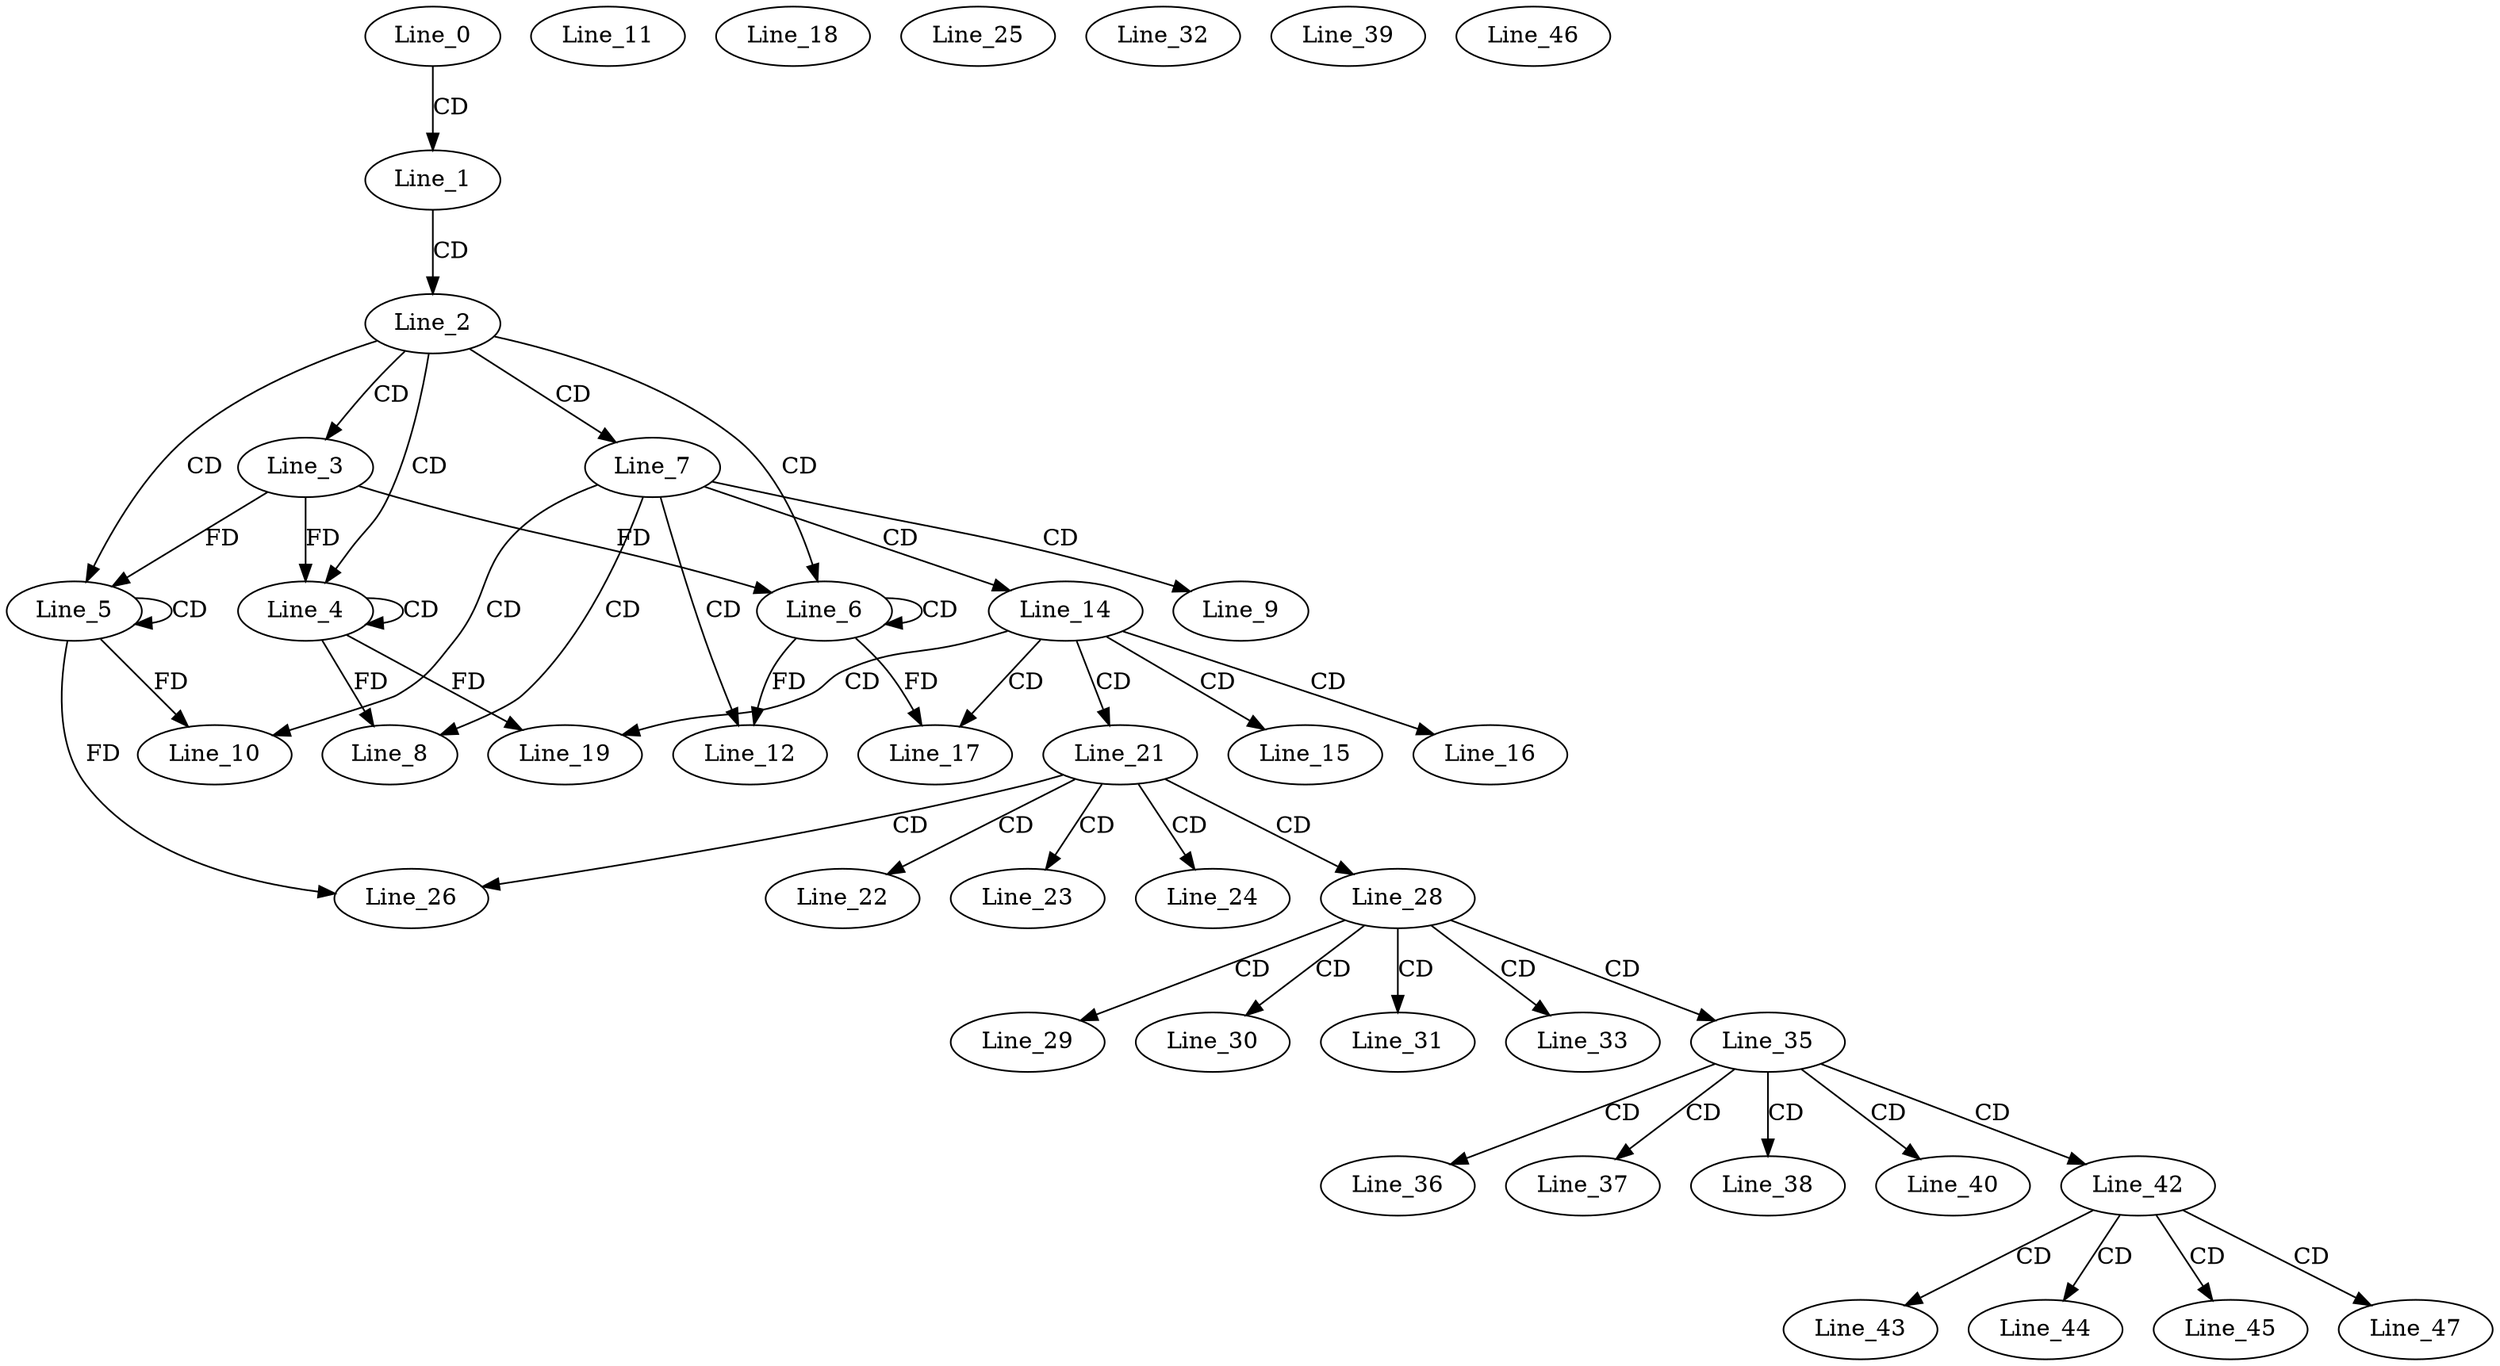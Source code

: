 digraph G {
  Line_0;
  Line_1;
  Line_2;
  Line_3;
  Line_4;
  Line_4;
  Line_5;
  Line_5;
  Line_6;
  Line_6;
  Line_7;
  Line_8;
  Line_9;
  Line_10;
  Line_11;
  Line_12;
  Line_14;
  Line_15;
  Line_16;
  Line_17;
  Line_18;
  Line_19;
  Line_21;
  Line_22;
  Line_23;
  Line_24;
  Line_25;
  Line_26;
  Line_28;
  Line_29;
  Line_30;
  Line_31;
  Line_32;
  Line_33;
  Line_35;
  Line_36;
  Line_37;
  Line_38;
  Line_39;
  Line_40;
  Line_42;
  Line_43;
  Line_44;
  Line_45;
  Line_46;
  Line_47;
  Line_0 -> Line_1 [ label="CD" ];
  Line_1 -> Line_2 [ label="CD" ];
  Line_2 -> Line_3 [ label="CD" ];
  Line_2 -> Line_4 [ label="CD" ];
  Line_4 -> Line_4 [ label="CD" ];
  Line_3 -> Line_4 [ label="FD" ];
  Line_2 -> Line_5 [ label="CD" ];
  Line_5 -> Line_5 [ label="CD" ];
  Line_3 -> Line_5 [ label="FD" ];
  Line_2 -> Line_6 [ label="CD" ];
  Line_6 -> Line_6 [ label="CD" ];
  Line_3 -> Line_6 [ label="FD" ];
  Line_2 -> Line_7 [ label="CD" ];
  Line_7 -> Line_8 [ label="CD" ];
  Line_4 -> Line_8 [ label="FD" ];
  Line_7 -> Line_9 [ label="CD" ];
  Line_7 -> Line_10 [ label="CD" ];
  Line_5 -> Line_10 [ label="FD" ];
  Line_7 -> Line_12 [ label="CD" ];
  Line_6 -> Line_12 [ label="FD" ];
  Line_7 -> Line_14 [ label="CD" ];
  Line_14 -> Line_15 [ label="CD" ];
  Line_14 -> Line_16 [ label="CD" ];
  Line_14 -> Line_17 [ label="CD" ];
  Line_6 -> Line_17 [ label="FD" ];
  Line_14 -> Line_19 [ label="CD" ];
  Line_4 -> Line_19 [ label="FD" ];
  Line_14 -> Line_21 [ label="CD" ];
  Line_21 -> Line_22 [ label="CD" ];
  Line_21 -> Line_23 [ label="CD" ];
  Line_21 -> Line_24 [ label="CD" ];
  Line_21 -> Line_26 [ label="CD" ];
  Line_5 -> Line_26 [ label="FD" ];
  Line_21 -> Line_28 [ label="CD" ];
  Line_28 -> Line_29 [ label="CD" ];
  Line_28 -> Line_30 [ label="CD" ];
  Line_28 -> Line_31 [ label="CD" ];
  Line_28 -> Line_33 [ label="CD" ];
  Line_28 -> Line_35 [ label="CD" ];
  Line_35 -> Line_36 [ label="CD" ];
  Line_35 -> Line_37 [ label="CD" ];
  Line_35 -> Line_38 [ label="CD" ];
  Line_35 -> Line_40 [ label="CD" ];
  Line_35 -> Line_42 [ label="CD" ];
  Line_42 -> Line_43 [ label="CD" ];
  Line_42 -> Line_44 [ label="CD" ];
  Line_42 -> Line_45 [ label="CD" ];
  Line_42 -> Line_47 [ label="CD" ];
}
